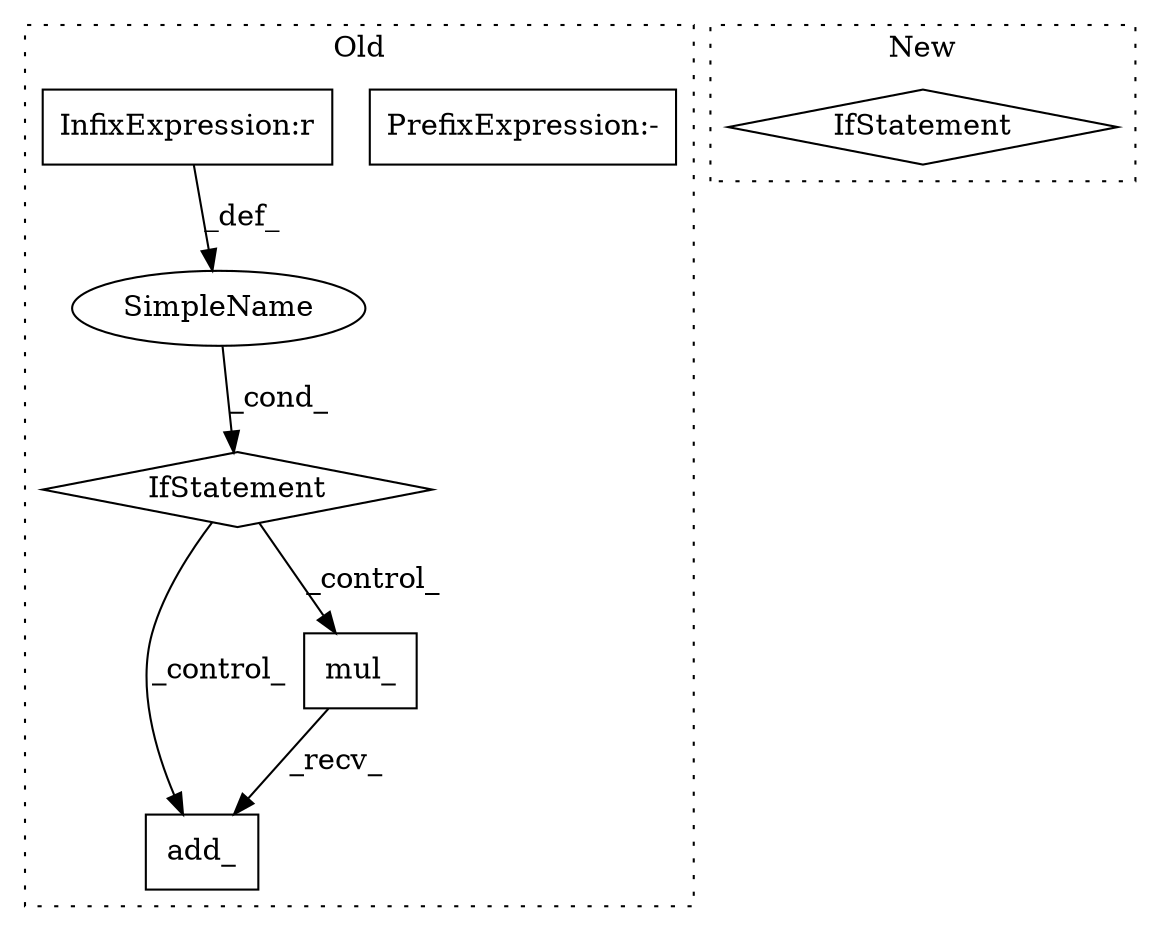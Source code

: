 digraph G {
subgraph cluster0 {
1 [label="add_" a="32" s="3987,4008" l="5,1" shape="box"];
3 [label="IfStatement" a="25" s="3559,3636" l="4,2" shape="diamond"];
4 [label="SimpleName" a="42" s="" l="" shape="ellipse"];
5 [label="mul_" a="32" s="3976,3985" l="5,1" shape="box"];
6 [label="PrefixExpression:-" a="38" s="3534" l="1" shape="box"];
7 [label="InfixExpression:r" a="27" s="3577" l="3" shape="box"];
label = "Old";
style="dotted";
}
subgraph cluster1 {
2 [label="IfStatement" a="25" s="4883,4898" l="4,2" shape="diamond"];
label = "New";
style="dotted";
}
3 -> 5 [label="_control_"];
3 -> 1 [label="_control_"];
4 -> 3 [label="_cond_"];
5 -> 1 [label="_recv_"];
7 -> 4 [label="_def_"];
}